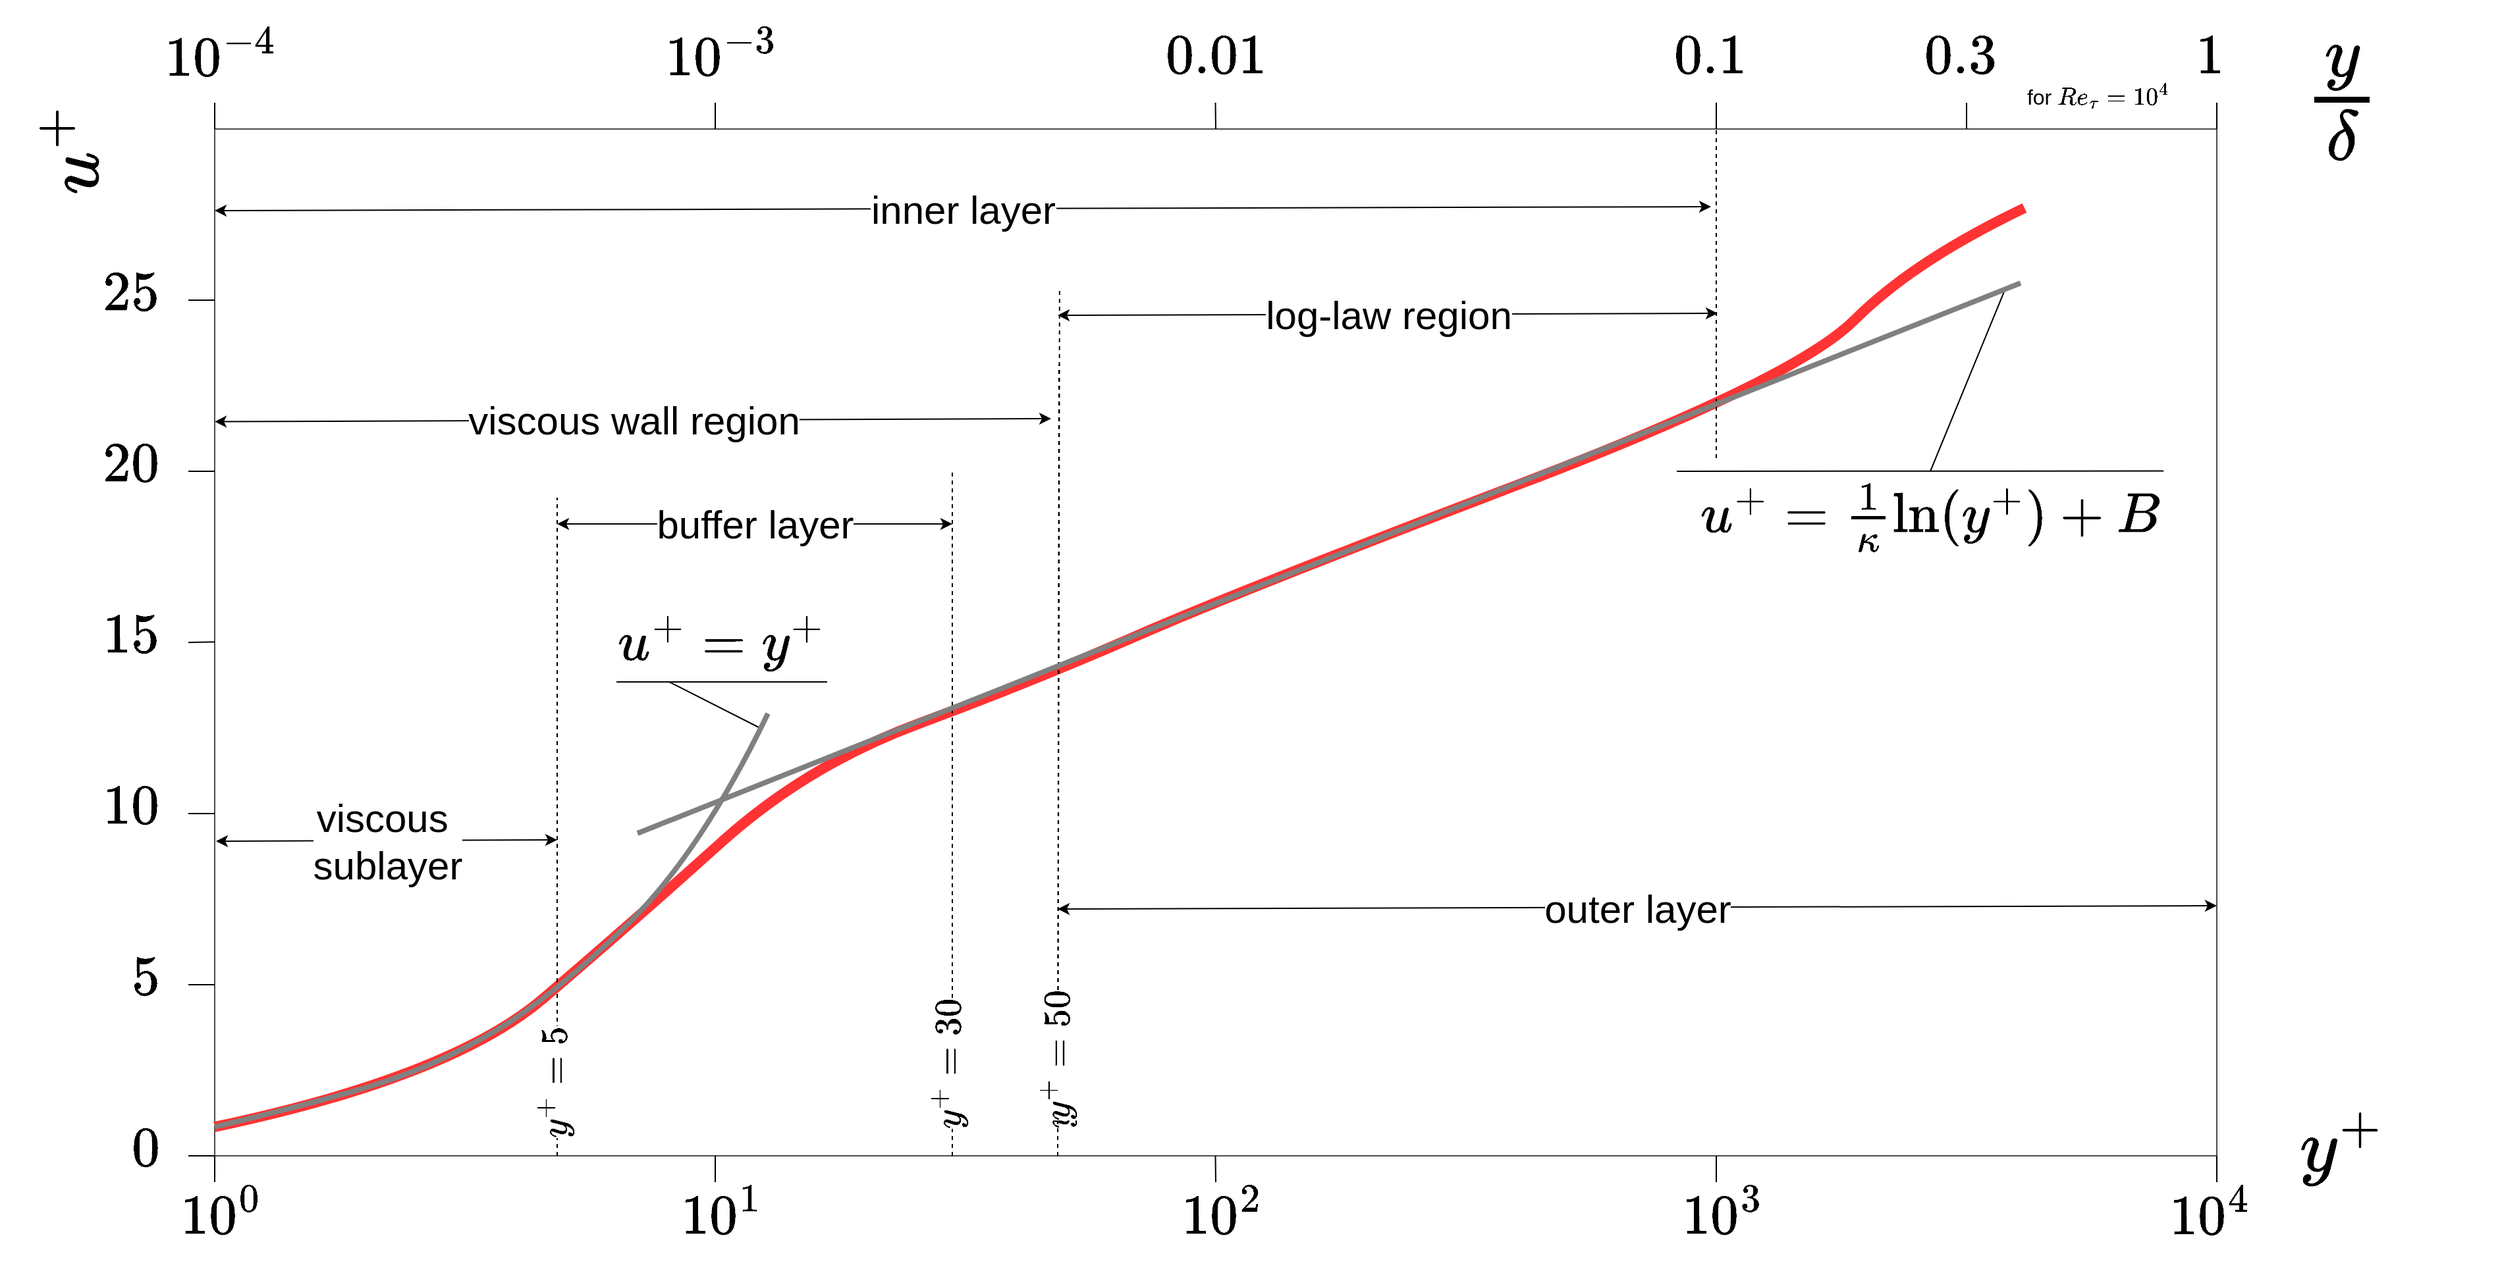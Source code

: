 <mxfile version="27.0.9">
  <diagram name="Page-1" id="32iR78s6OEpn3Xhuen9s">
    <mxGraphModel dx="1018" dy="748" grid="1" gridSize="10" guides="1" tooltips="1" connect="1" arrows="1" fold="1" page="1" pageScale="1" pageWidth="2756" pageHeight="1969" math="1" shadow="0">
      <root>
        <mxCell id="0" />
        <mxCell id="1" parent="0" />
        <mxCell id="tsqDyzLQdGeZLzFCfNfF-4" value="" style="rounded=0;whiteSpace=wrap;html=1;opacity=70;" parent="1" vertex="1">
          <mxGeometry x="440" y="260" width="1520" height="780" as="geometry" />
        </mxCell>
        <mxCell id="tsqDyzLQdGeZLzFCfNfF-2" value="\(u^+\)" style="text;html=1;align=center;verticalAlign=middle;whiteSpace=wrap;rounded=0;fontSize=48;rotation=-90;" parent="1" vertex="1">
          <mxGeometry x="290" y="260" width="90" height="30" as="geometry" />
        </mxCell>
        <mxCell id="tsqDyzLQdGeZLzFCfNfF-3" value="" style="curved=1;endArrow=none;html=1;rounded=0;strokeWidth=7.874;strokeColor=#FF3333;startFill=0;" parent="1" edge="1">
          <mxGeometry width="50" height="50" relative="1" as="geometry">
            <mxPoint x="440" y="1018" as="sourcePoint" />
            <mxPoint x="1814" y="320" as="targetPoint" />
            <Array as="points">
              <mxPoint x="620" y="980" />
              <mxPoint x="760" y="860" />
              <mxPoint x="890" y="743" />
              <mxPoint x="1060" y="680" />
              <mxPoint x="1220" y="610" />
              <mxPoint x="1640" y="450" />
              <mxPoint x="1730" y="360" />
            </Array>
          </mxGeometry>
        </mxCell>
        <mxCell id="tsqDyzLQdGeZLzFCfNfF-5" value="" style="endArrow=none;html=1;rounded=0;" parent="1" edge="1">
          <mxGeometry width="50" height="50" relative="1" as="geometry">
            <mxPoint x="420" y="390" as="sourcePoint" />
            <mxPoint x="440" y="390" as="targetPoint" />
          </mxGeometry>
        </mxCell>
        <mxCell id="tsqDyzLQdGeZLzFCfNfF-6" value="" style="endArrow=none;html=1;rounded=0;" parent="1" edge="1">
          <mxGeometry width="50" height="50" relative="1" as="geometry">
            <mxPoint x="420" y="520" as="sourcePoint" />
            <mxPoint x="440" y="520" as="targetPoint" />
          </mxGeometry>
        </mxCell>
        <mxCell id="tsqDyzLQdGeZLzFCfNfF-7" value="" style="endArrow=none;html=1;rounded=0;" parent="1" edge="1">
          <mxGeometry width="50" height="50" relative="1" as="geometry">
            <mxPoint x="420" y="650" as="sourcePoint" />
            <mxPoint x="440" y="649.66" as="targetPoint" />
          </mxGeometry>
        </mxCell>
        <mxCell id="tsqDyzLQdGeZLzFCfNfF-8" value="" style="endArrow=none;html=1;rounded=0;" parent="1" edge="1">
          <mxGeometry width="50" height="50" relative="1" as="geometry">
            <mxPoint x="420" y="780" as="sourcePoint" />
            <mxPoint x="440" y="780" as="targetPoint" />
          </mxGeometry>
        </mxCell>
        <mxCell id="tsqDyzLQdGeZLzFCfNfF-9" value="" style="endArrow=none;html=1;rounded=0;" parent="1" edge="1">
          <mxGeometry width="50" height="50" relative="1" as="geometry">
            <mxPoint x="420" y="910" as="sourcePoint" />
            <mxPoint x="440" y="910" as="targetPoint" />
          </mxGeometry>
        </mxCell>
        <mxCell id="tsqDyzLQdGeZLzFCfNfF-10" value="" style="endArrow=none;html=1;rounded=0;" parent="1" edge="1">
          <mxGeometry width="50" height="50" relative="1" as="geometry">
            <mxPoint x="1200" y="1060" as="sourcePoint" />
            <mxPoint x="1199.76" y="1040" as="targetPoint" />
          </mxGeometry>
        </mxCell>
        <mxCell id="tsqDyzLQdGeZLzFCfNfF-11" value="" style="endArrow=none;html=1;rounded=0;" parent="1" edge="1">
          <mxGeometry width="50" height="50" relative="1" as="geometry">
            <mxPoint x="1580" y="1060" as="sourcePoint" />
            <mxPoint x="1580" y="1040" as="targetPoint" />
          </mxGeometry>
        </mxCell>
        <mxCell id="tsqDyzLQdGeZLzFCfNfF-13" value="" style="endArrow=none;html=1;rounded=0;" parent="1" edge="1">
          <mxGeometry width="50" height="50" relative="1" as="geometry">
            <mxPoint x="1960" y="1060" as="sourcePoint" />
            <mxPoint x="1960.0" y="1040" as="targetPoint" />
          </mxGeometry>
        </mxCell>
        <mxCell id="tsqDyzLQdGeZLzFCfNfF-14" value="" style="endArrow=none;dashed=1;html=1;rounded=0;exitX=0.228;exitY=0.795;exitDx=0;exitDy=0;exitPerimeter=0;" parent="1" edge="1">
          <mxGeometry width="50" height="50" relative="1" as="geometry">
            <mxPoint x="1000.0" y="1040" as="sourcePoint" />
            <mxPoint x="1000" y="518" as="targetPoint" />
          </mxGeometry>
        </mxCell>
        <mxCell id="tsqDyzLQdGeZLzFCfNfF-40" value="&lt;span style=&quot;font-size: 24px;&quot;&gt;\(y^+=30\)&lt;/span&gt;" style="edgeLabel;html=1;align=center;verticalAlign=middle;resizable=0;points=[];rotation=-90;" parent="tsqDyzLQdGeZLzFCfNfF-14" vertex="1" connectable="0">
          <mxGeometry x="-0.779" y="2" relative="1" as="geometry">
            <mxPoint y="-12" as="offset" />
          </mxGeometry>
        </mxCell>
        <mxCell id="tsqDyzLQdGeZLzFCfNfF-15" value="" style="endArrow=none;dashed=1;html=1;rounded=0;exitX=0.228;exitY=0.795;exitDx=0;exitDy=0;exitPerimeter=0;" parent="1" edge="1">
          <mxGeometry width="50" height="50" relative="1" as="geometry">
            <mxPoint x="1080" y="1040" as="sourcePoint" />
            <mxPoint x="1081" y="439" as="targetPoint" />
          </mxGeometry>
        </mxCell>
        <mxCell id="tsqDyzLQdGeZLzFCfNfF-41" value="&lt;span style=&quot;font-size: 24px;&quot;&gt;\(y^+=50\)&lt;/span&gt;" style="edgeLabel;html=1;align=center;verticalAlign=middle;resizable=0;points=[];rotation=-90;" parent="tsqDyzLQdGeZLzFCfNfF-15" vertex="1" connectable="0">
          <mxGeometry x="-0.8" relative="1" as="geometry">
            <mxPoint y="-10" as="offset" />
          </mxGeometry>
        </mxCell>
        <mxCell id="tsqDyzLQdGeZLzFCfNfF-16" value="" style="endArrow=none;dashed=1;html=1;rounded=0;" parent="1" edge="1">
          <mxGeometry width="50" height="50" relative="1" as="geometry">
            <mxPoint x="1580" y="510" as="sourcePoint" />
            <mxPoint x="1580" y="260" as="targetPoint" />
          </mxGeometry>
        </mxCell>
        <mxCell id="tsqDyzLQdGeZLzFCfNfF-20" value="" style="endArrow=none;html=1;rounded=0;" parent="1" edge="1">
          <mxGeometry width="50" height="50" relative="1" as="geometry">
            <mxPoint x="820" y="1060" as="sourcePoint" />
            <mxPoint x="820" y="1040" as="targetPoint" />
          </mxGeometry>
        </mxCell>
        <mxCell id="tsqDyzLQdGeZLzFCfNfF-21" value="" style="endArrow=none;html=1;rounded=0;" parent="1" edge="1">
          <mxGeometry width="50" height="50" relative="1" as="geometry">
            <mxPoint x="420" y="910" as="sourcePoint" />
            <mxPoint x="440" y="910" as="targetPoint" />
          </mxGeometry>
        </mxCell>
        <mxCell id="tsqDyzLQdGeZLzFCfNfF-22" value="" style="endArrow=none;html=1;rounded=0;" parent="1" edge="1">
          <mxGeometry width="50" height="50" relative="1" as="geometry">
            <mxPoint x="420" y="1040" as="sourcePoint" />
            <mxPoint x="440" y="1040" as="targetPoint" />
          </mxGeometry>
        </mxCell>
        <mxCell id="tsqDyzLQdGeZLzFCfNfF-23" value="" style="endArrow=none;html=1;rounded=0;" parent="1" edge="1">
          <mxGeometry width="50" height="50" relative="1" as="geometry">
            <mxPoint x="440" y="1040" as="sourcePoint" />
            <mxPoint x="440" y="1060" as="targetPoint" />
          </mxGeometry>
        </mxCell>
        <mxCell id="tsqDyzLQdGeZLzFCfNfF-24" value="\(10^0\)" style="text;html=1;align=center;verticalAlign=middle;whiteSpace=wrap;rounded=0;fontSize=36;" parent="1" vertex="1">
          <mxGeometry x="400" y="1070" width="90" height="30" as="geometry" />
        </mxCell>
        <mxCell id="tsqDyzLQdGeZLzFCfNfF-25" value="\(10^1\)" style="text;html=1;align=center;verticalAlign=middle;whiteSpace=wrap;rounded=0;fontSize=36;" parent="1" vertex="1">
          <mxGeometry x="780" y="1070" width="90" height="30" as="geometry" />
        </mxCell>
        <mxCell id="tsqDyzLQdGeZLzFCfNfF-26" value="\(10^2\)" style="text;html=1;align=center;verticalAlign=middle;whiteSpace=wrap;rounded=0;fontSize=36;" parent="1" vertex="1">
          <mxGeometry x="1160" y="1070" width="90" height="30" as="geometry" />
        </mxCell>
        <mxCell id="tsqDyzLQdGeZLzFCfNfF-27" value="\(10^3\)" style="text;html=1;align=center;verticalAlign=middle;whiteSpace=wrap;rounded=0;fontSize=36;" parent="1" vertex="1">
          <mxGeometry x="1540" y="1070" width="90" height="30" as="geometry" />
        </mxCell>
        <mxCell id="tsqDyzLQdGeZLzFCfNfF-28" value="\(10^4\)" style="text;html=1;align=center;verticalAlign=middle;whiteSpace=wrap;rounded=0;fontSize=36;" parent="1" vertex="1">
          <mxGeometry x="1910" y="1070" width="90" height="30" as="geometry" />
        </mxCell>
        <mxCell id="tsqDyzLQdGeZLzFCfNfF-29" value="\(0\)" style="text;html=1;align=right;verticalAlign=middle;whiteSpace=wrap;rounded=0;fontSize=36;" parent="1" vertex="1">
          <mxGeometry x="310" y="1020" width="90" height="30" as="geometry" />
        </mxCell>
        <mxCell id="tsqDyzLQdGeZLzFCfNfF-30" value="\(5\)" style="text;html=1;align=right;verticalAlign=middle;whiteSpace=wrap;rounded=0;fontSize=36;" parent="1" vertex="1">
          <mxGeometry x="310" y="890" width="90" height="30" as="geometry" />
        </mxCell>
        <mxCell id="tsqDyzLQdGeZLzFCfNfF-31" value="\(10\)" style="text;html=1;align=right;verticalAlign=middle;whiteSpace=wrap;rounded=0;fontSize=36;" parent="1" vertex="1">
          <mxGeometry x="310" y="760" width="90" height="30" as="geometry" />
        </mxCell>
        <mxCell id="tsqDyzLQdGeZLzFCfNfF-32" value="\(15\)" style="text;html=1;align=right;verticalAlign=middle;whiteSpace=wrap;rounded=0;fontSize=36;" parent="1" vertex="1">
          <mxGeometry x="310" y="630" width="90" height="30" as="geometry" />
        </mxCell>
        <mxCell id="tsqDyzLQdGeZLzFCfNfF-33" value="\(20\)" style="text;html=1;align=right;verticalAlign=middle;whiteSpace=wrap;rounded=0;fontSize=36;" parent="1" vertex="1">
          <mxGeometry x="310" y="500" width="90" height="30" as="geometry" />
        </mxCell>
        <mxCell id="tsqDyzLQdGeZLzFCfNfF-34" value="\(25\)" style="text;html=1;align=right;verticalAlign=middle;whiteSpace=wrap;rounded=0;fontSize=36;" parent="1" vertex="1">
          <mxGeometry x="310" y="370" width="90" height="30" as="geometry" />
        </mxCell>
        <mxCell id="tsqDyzLQdGeZLzFCfNfF-35" value="\(y^+\)" style="text;html=1;align=center;verticalAlign=middle;whiteSpace=wrap;rounded=0;fontSize=48;rotation=0;" parent="1" vertex="1">
          <mxGeometry x="2010" y="1020" width="90" height="30" as="geometry" />
        </mxCell>
        <mxCell id="tsqDyzLQdGeZLzFCfNfF-38" value="" style="endArrow=none;dashed=1;html=1;rounded=0;exitX=0.228;exitY=0.795;exitDx=0;exitDy=0;exitPerimeter=0;" parent="1" edge="1">
          <mxGeometry width="50" height="50" relative="1" as="geometry">
            <mxPoint x="700" y="1040" as="sourcePoint" />
            <mxPoint x="700" y="540" as="targetPoint" />
          </mxGeometry>
        </mxCell>
        <mxCell id="tsqDyzLQdGeZLzFCfNfF-39" value="\(y^+=5\)" style="edgeLabel;html=1;align=center;verticalAlign=middle;resizable=0;points=[];fontSize=24;rotation=-90;" parent="tsqDyzLQdGeZLzFCfNfF-38" vertex="1" connectable="0">
          <mxGeometry x="-0.483" y="1" relative="1" as="geometry">
            <mxPoint y="74" as="offset" />
          </mxGeometry>
        </mxCell>
        <mxCell id="tsqDyzLQdGeZLzFCfNfF-43" value="" style="endArrow=classic;startArrow=classic;html=1;rounded=0;" parent="1" edge="1">
          <mxGeometry width="50" height="50" relative="1" as="geometry">
            <mxPoint x="441" y="801" as="sourcePoint" />
            <mxPoint x="700" y="800" as="targetPoint" />
          </mxGeometry>
        </mxCell>
        <mxCell id="tsqDyzLQdGeZLzFCfNfF-44" value="&lt;span style=&quot;text-wrap-mode: wrap;&quot;&gt;viscous&amp;nbsp;&lt;/span&gt;&lt;div style=&quot;text-wrap-mode: wrap;&quot;&gt;&lt;span&gt;sublayer&lt;/span&gt;&lt;/div&gt;" style="edgeLabel;html=1;align=center;verticalAlign=middle;resizable=0;points=[];fontSize=30;" parent="tsqDyzLQdGeZLzFCfNfF-43" vertex="1" connectable="0">
          <mxGeometry relative="1" as="geometry">
            <mxPoint as="offset" />
          </mxGeometry>
        </mxCell>
        <mxCell id="tsqDyzLQdGeZLzFCfNfF-45" value="" style="endArrow=classic;startArrow=classic;html=1;rounded=0;" parent="1" edge="1">
          <mxGeometry width="50" height="50" relative="1" as="geometry">
            <mxPoint x="700" y="560" as="sourcePoint" />
            <mxPoint x="1000" y="560" as="targetPoint" />
          </mxGeometry>
        </mxCell>
        <mxCell id="tsqDyzLQdGeZLzFCfNfF-46" value="&lt;span style=&quot;text-wrap-mode: wrap;&quot;&gt;buffer layer&lt;/span&gt;" style="edgeLabel;html=1;align=center;verticalAlign=middle;resizable=0;points=[];fontSize=30;" parent="tsqDyzLQdGeZLzFCfNfF-45" vertex="1" connectable="0">
          <mxGeometry relative="1" as="geometry">
            <mxPoint as="offset" />
          </mxGeometry>
        </mxCell>
        <mxCell id="14ynSb8H-3KbKwfKDN2F-1" value="" style="endArrow=classic;startArrow=classic;html=1;rounded=0;exitX=0;exitY=0.285;exitDx=0;exitDy=0;exitPerimeter=0;" parent="1" source="tsqDyzLQdGeZLzFCfNfF-4" edge="1">
          <mxGeometry width="50" height="50" relative="1" as="geometry">
            <mxPoint x="510" y="199.996" as="sourcePoint" />
            <mxPoint x="1075" y="480" as="targetPoint" />
          </mxGeometry>
        </mxCell>
        <mxCell id="14ynSb8H-3KbKwfKDN2F-2" value="viscous wall region" style="edgeLabel;html=1;align=center;verticalAlign=middle;resizable=0;points=[];fontSize=30;" parent="14ynSb8H-3KbKwfKDN2F-1" vertex="1" connectable="0">
          <mxGeometry relative="1" as="geometry">
            <mxPoint as="offset" />
          </mxGeometry>
        </mxCell>
        <mxCell id="14ynSb8H-3KbKwfKDN2F-8" value="" style="endArrow=none;html=1;rounded=0;" parent="1" edge="1">
          <mxGeometry width="50" height="50" relative="1" as="geometry">
            <mxPoint x="1200" y="260" as="sourcePoint" />
            <mxPoint x="1199.76" y="240" as="targetPoint" />
          </mxGeometry>
        </mxCell>
        <mxCell id="14ynSb8H-3KbKwfKDN2F-9" value="" style="endArrow=none;html=1;rounded=0;" parent="1" edge="1">
          <mxGeometry width="50" height="50" relative="1" as="geometry">
            <mxPoint x="1580" y="260" as="sourcePoint" />
            <mxPoint x="1580" y="240" as="targetPoint" />
          </mxGeometry>
        </mxCell>
        <mxCell id="14ynSb8H-3KbKwfKDN2F-10" value="" style="endArrow=none;html=1;rounded=0;" parent="1" edge="1">
          <mxGeometry width="50" height="50" relative="1" as="geometry">
            <mxPoint x="1960" y="260" as="sourcePoint" />
            <mxPoint x="1960.0" y="240" as="targetPoint" />
          </mxGeometry>
        </mxCell>
        <mxCell id="14ynSb8H-3KbKwfKDN2F-11" value="" style="endArrow=none;html=1;rounded=0;" parent="1" edge="1">
          <mxGeometry width="50" height="50" relative="1" as="geometry">
            <mxPoint x="820" y="260" as="sourcePoint" />
            <mxPoint x="820" y="240" as="targetPoint" />
          </mxGeometry>
        </mxCell>
        <mxCell id="14ynSb8H-3KbKwfKDN2F-13" value="" style="endArrow=none;html=1;rounded=0;" parent="1" edge="1">
          <mxGeometry width="50" height="50" relative="1" as="geometry">
            <mxPoint x="440" y="240" as="sourcePoint" />
            <mxPoint x="440" y="260" as="targetPoint" />
          </mxGeometry>
        </mxCell>
        <mxCell id="14ynSb8H-3KbKwfKDN2F-14" value="\(10^{-4}\)" style="text;html=1;align=center;verticalAlign=middle;whiteSpace=wrap;rounded=0;fontSize=36;" parent="1" vertex="1">
          <mxGeometry x="400" y="190" width="90" height="30" as="geometry" />
        </mxCell>
        <mxCell id="14ynSb8H-3KbKwfKDN2F-15" value="\(10^{-3}\)" style="text;html=1;align=center;verticalAlign=middle;whiteSpace=wrap;rounded=0;fontSize=36;" parent="1" vertex="1">
          <mxGeometry x="780" y="190" width="90" height="30" as="geometry" />
        </mxCell>
        <mxCell id="14ynSb8H-3KbKwfKDN2F-16" value="\(0.01\)" style="text;html=1;align=center;verticalAlign=middle;whiteSpace=wrap;rounded=0;fontSize=36;" parent="1" vertex="1">
          <mxGeometry x="1155" y="190" width="90" height="30" as="geometry" />
        </mxCell>
        <mxCell id="14ynSb8H-3KbKwfKDN2F-17" value="\(0.3\)" style="text;html=1;align=center;verticalAlign=middle;whiteSpace=wrap;rounded=0;fontSize=36;" parent="1" vertex="1">
          <mxGeometry x="1720" y="190" width="90" height="30" as="geometry" />
        </mxCell>
        <mxCell id="14ynSb8H-3KbKwfKDN2F-18" value="\(1\)" style="text;html=1;align=center;verticalAlign=middle;whiteSpace=wrap;rounded=0;fontSize=36;" parent="1" vertex="1">
          <mxGeometry x="1910" y="190" width="90" height="30" as="geometry" />
        </mxCell>
        <mxCell id="14ynSb8H-3KbKwfKDN2F-19" value="\(0.1\)" style="text;html=1;align=center;verticalAlign=middle;whiteSpace=wrap;rounded=0;fontSize=36;" parent="1" vertex="1">
          <mxGeometry x="1530" y="190" width="90" height="30" as="geometry" />
        </mxCell>
        <mxCell id="14ynSb8H-3KbKwfKDN2F-20" value="" style="endArrow=none;html=1;rounded=0;" parent="1" edge="1">
          <mxGeometry width="50" height="50" relative="1" as="geometry">
            <mxPoint x="1580" y="260" as="sourcePoint" />
            <mxPoint x="1580" y="240" as="targetPoint" />
          </mxGeometry>
        </mxCell>
        <mxCell id="14ynSb8H-3KbKwfKDN2F-21" value="" style="endArrow=none;html=1;rounded=0;" parent="1" edge="1">
          <mxGeometry width="50" height="50" relative="1" as="geometry">
            <mxPoint x="1770" y="260" as="sourcePoint" />
            <mxPoint x="1770" y="240" as="targetPoint" />
          </mxGeometry>
        </mxCell>
        <mxCell id="14ynSb8H-3KbKwfKDN2F-22" value="\(\frac{y}{\delta}\)" style="text;html=1;align=center;verticalAlign=middle;whiteSpace=wrap;rounded=0;fontSize=64;rotation=0;" parent="1" vertex="1">
          <mxGeometry x="2010" y="180" width="90" height="120" as="geometry" />
        </mxCell>
        <mxCell id="14ynSb8H-3KbKwfKDN2F-23" value="" style="endArrow=classic;startArrow=classic;html=1;rounded=0;exitX=0;exitY=0.285;exitDx=0;exitDy=0;exitPerimeter=0;" parent="1" edge="1">
          <mxGeometry width="50" height="50" relative="1" as="geometry">
            <mxPoint x="440" y="322" as="sourcePoint" />
            <mxPoint x="1576" y="319" as="targetPoint" />
          </mxGeometry>
        </mxCell>
        <mxCell id="14ynSb8H-3KbKwfKDN2F-24" value="inner layer" style="edgeLabel;html=1;align=center;verticalAlign=middle;resizable=0;points=[];fontSize=30;" parent="14ynSb8H-3KbKwfKDN2F-23" vertex="1" connectable="0">
          <mxGeometry relative="1" as="geometry">
            <mxPoint as="offset" />
          </mxGeometry>
        </mxCell>
        <mxCell id="14ynSb8H-3KbKwfKDN2F-25" value="" style="endArrow=classic;startArrow=classic;html=1;rounded=0;exitX=0;exitY=0.285;exitDx=0;exitDy=0;exitPerimeter=0;" parent="1" edge="1">
          <mxGeometry width="50" height="50" relative="1" as="geometry">
            <mxPoint x="1080" y="852.5" as="sourcePoint" />
            <mxPoint x="1960" y="850" as="targetPoint" />
          </mxGeometry>
        </mxCell>
        <mxCell id="14ynSb8H-3KbKwfKDN2F-26" value="outer layer" style="edgeLabel;html=1;align=center;verticalAlign=middle;resizable=0;points=[];fontSize=30;" parent="14ynSb8H-3KbKwfKDN2F-25" vertex="1" connectable="0">
          <mxGeometry relative="1" as="geometry">
            <mxPoint as="offset" />
          </mxGeometry>
        </mxCell>
        <mxCell id="14ynSb8H-3KbKwfKDN2F-27" value="" style="endArrow=classic;startArrow=classic;html=1;rounded=0;exitX=0;exitY=0.285;exitDx=0;exitDy=0;exitPerimeter=0;" parent="1" edge="1">
          <mxGeometry width="50" height="50" relative="1" as="geometry">
            <mxPoint x="1080" y="401.5" as="sourcePoint" />
            <mxPoint x="1581" y="400" as="targetPoint" />
          </mxGeometry>
        </mxCell>
        <mxCell id="14ynSb8H-3KbKwfKDN2F-28" value="log-law region" style="edgeLabel;html=1;align=center;verticalAlign=middle;resizable=0;points=[];fontSize=30;spacingLeft=0;" parent="14ynSb8H-3KbKwfKDN2F-27" vertex="1" connectable="0">
          <mxGeometry relative="1" as="geometry">
            <mxPoint as="offset" />
          </mxGeometry>
        </mxCell>
        <mxCell id="14ynSb8H-3KbKwfKDN2F-29" value="&lt;font style=&quot;font-size: 36px;&quot;&gt;\(u^+ = y^+\)&lt;/font&gt;" style="text;html=1;align=center;verticalAlign=middle;whiteSpace=wrap;rounded=0;" parent="1" vertex="1">
          <mxGeometry x="745" y="620" width="160" height="60" as="geometry" />
        </mxCell>
        <mxCell id="14ynSb8H-3KbKwfKDN2F-30" value="&lt;font style=&quot;font-size: 36px;&quot;&gt;\(u^+ = \frac{1}{\kappa}\ln(y^+) + B\)&lt;/font&gt;" style="text;html=1;align=center;verticalAlign=middle;whiteSpace=wrap;rounded=0;" parent="1" vertex="1">
          <mxGeometry x="1550" y="520" width="385" height="70" as="geometry" />
        </mxCell>
        <mxCell id="14ynSb8H-3KbKwfKDN2F-31" value="" style="endArrow=none;html=1;rounded=0;entryX=0.25;entryY=1;entryDx=0;entryDy=0;" parent="1" target="14ynSb8H-3KbKwfKDN2F-29" edge="1">
          <mxGeometry width="50" height="50" relative="1" as="geometry">
            <mxPoint x="854" y="715" as="sourcePoint" />
            <mxPoint x="860" y="730" as="targetPoint" />
          </mxGeometry>
        </mxCell>
        <mxCell id="14ynSb8H-3KbKwfKDN2F-32" value="" style="endArrow=none;html=1;rounded=0;entryX=0;entryY=1;entryDx=0;entryDy=0;exitX=1;exitY=1;exitDx=0;exitDy=0;" parent="1" source="14ynSb8H-3KbKwfKDN2F-29" target="14ynSb8H-3KbKwfKDN2F-29" edge="1">
          <mxGeometry width="50" height="50" relative="1" as="geometry">
            <mxPoint x="835" y="710" as="sourcePoint" />
            <mxPoint x="760" y="680" as="targetPoint" />
          </mxGeometry>
        </mxCell>
        <mxCell id="tsqDyzLQdGeZLzFCfNfF-18" value="" style="curved=1;endArrow=none;html=1;rounded=0;strokeWidth=3.937;strokeColor=#808080;startFill=0;" parent="1" edge="1">
          <mxGeometry width="50" height="50" relative="1" as="geometry">
            <mxPoint x="440" y="1018" as="sourcePoint" />
            <mxPoint x="860" y="704" as="targetPoint" />
            <Array as="points">
              <mxPoint x="532" y="996" />
              <mxPoint x="610" y="970" />
              <mxPoint x="693" y="922" />
              <mxPoint x="808" y="812" />
            </Array>
          </mxGeometry>
        </mxCell>
        <mxCell id="14ynSb8H-3KbKwfKDN2F-33" value="" style="endArrow=none;html=1;rounded=0;entryX=0;entryY=0;entryDx=0;entryDy=0;exitX=0.96;exitY=-0.003;exitDx=0;exitDy=0;exitPerimeter=0;" parent="1" source="14ynSb8H-3KbKwfKDN2F-30" target="14ynSb8H-3KbKwfKDN2F-30" edge="1">
          <mxGeometry width="50" height="50" relative="1" as="geometry">
            <mxPoint x="1270" y="790" as="sourcePoint" />
            <mxPoint x="1320" y="740" as="targetPoint" />
          </mxGeometry>
        </mxCell>
        <mxCell id="14ynSb8H-3KbKwfKDN2F-34" value="" style="endArrow=none;dashed=1;html=1;rounded=0;exitX=0.228;exitY=0.795;exitDx=0;exitDy=0;exitPerimeter=0;entryX=0.422;entryY=0.154;entryDx=0;entryDy=0;entryPerimeter=0;" parent="1" target="tsqDyzLQdGeZLzFCfNfF-4" edge="1">
          <mxGeometry width="50" height="50" relative="1" as="geometry">
            <mxPoint x="1080" y="1040" as="sourcePoint" />
            <mxPoint x="1081" y="439" as="targetPoint" />
          </mxGeometry>
        </mxCell>
        <mxCell id="14ynSb8H-3KbKwfKDN2F-35" value="&lt;span style=&quot;font-size: 24px;&quot;&gt;\(y^+=50\)&lt;/span&gt;" style="edgeLabel;html=1;align=center;verticalAlign=middle;resizable=0;points=[];rotation=-90;" parent="14ynSb8H-3KbKwfKDN2F-34" vertex="1" connectable="0">
          <mxGeometry x="-0.8" relative="1" as="geometry">
            <mxPoint y="-10" as="offset" />
          </mxGeometry>
        </mxCell>
        <mxCell id="14ynSb8H-3KbKwfKDN2F-36" value="" style="endArrow=none;html=1;rounded=0;exitX=0.5;exitY=0;exitDx=0;exitDy=0;" parent="1" source="14ynSb8H-3KbKwfKDN2F-30" edge="1">
          <mxGeometry width="50" height="50" relative="1" as="geometry">
            <mxPoint x="1490" y="580" as="sourcePoint" />
            <mxPoint x="1800" y="380" as="targetPoint" />
          </mxGeometry>
        </mxCell>
        <mxCell id="tsqDyzLQdGeZLzFCfNfF-19" value="" style="endArrow=none;html=1;rounded=0;fillColor=#0050ef;strokeColor=#808080;strokeWidth=3.937;" parent="1" edge="1">
          <mxGeometry width="50" height="50" relative="1" as="geometry">
            <mxPoint x="761" y="795" as="sourcePoint" />
            <mxPoint x="1811" y="377" as="targetPoint" />
          </mxGeometry>
        </mxCell>
        <mxCell id="14ynSb8H-3KbKwfKDN2F-37" value="for \(Re_\tau = 10^4\)" style="text;html=1;align=center;verticalAlign=middle;whiteSpace=wrap;rounded=0;fontSize=16;" parent="1" vertex="1">
          <mxGeometry x="1810" y="220" width="120" height="30" as="geometry" />
        </mxCell>
      </root>
    </mxGraphModel>
  </diagram>
</mxfile>
